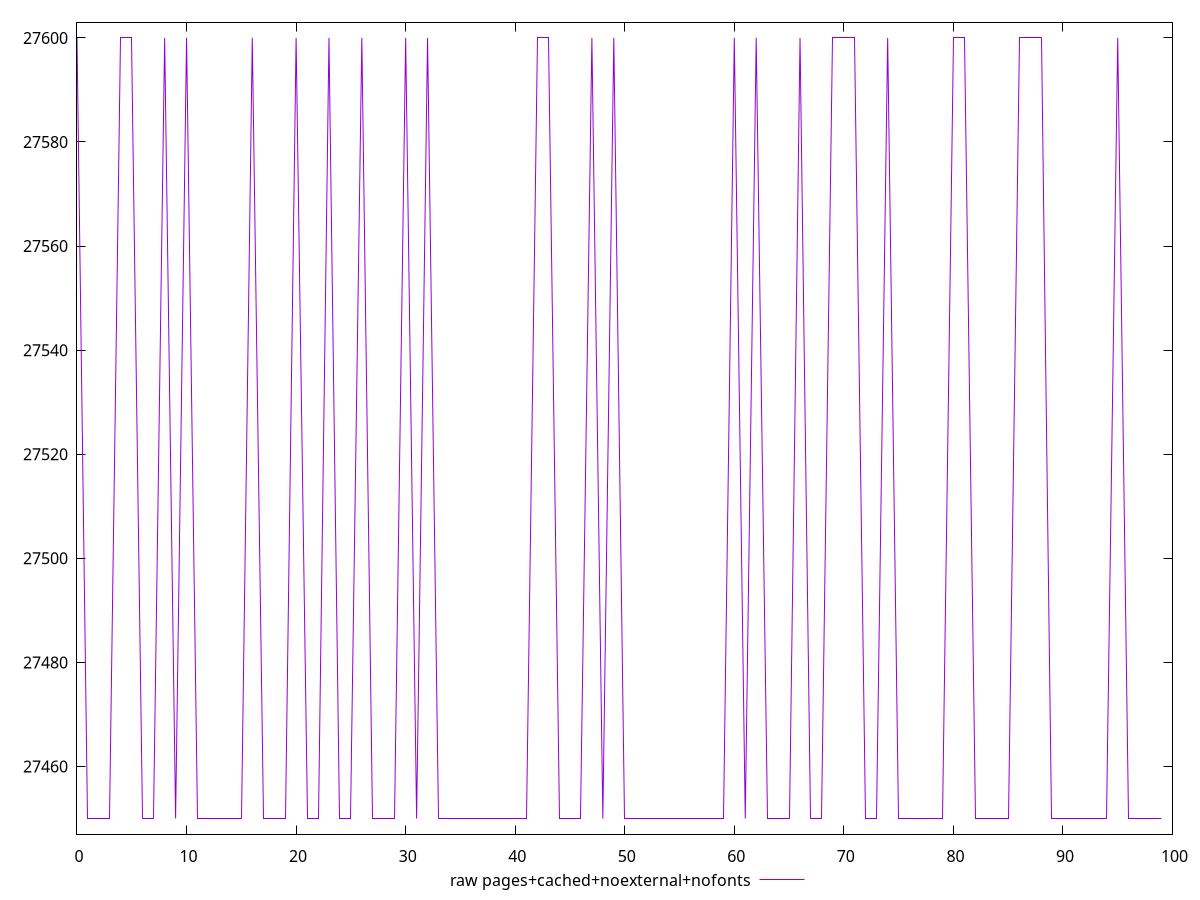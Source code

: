 $_rawPagesCachedNoexternalNofonts <<EOF
27600
27450
27450
27450
27600
27600
27450
27450
27600
27450
27600
27450
27450
27450
27450
27450
27600
27450
27450
27450
27600
27450
27450
27600
27450
27450
27600
27450
27450
27450
27600
27450
27600
27450
27450
27450
27450
27450
27450
27450
27450
27450
27600
27600
27450
27450
27450
27600
27450
27600
27450
27450
27450
27450
27450
27450
27450
27450
27450
27450
27600
27450
27600
27450
27450
27450
27600
27450
27450
27600
27600
27600
27450
27450
27600
27450
27450
27450
27450
27450
27600
27600
27450
27450
27450
27450
27600
27600
27600
27450
27450
27450
27450
27450
27450
27600
27450
27450
27450
27450
EOF
set key outside below
set terminal pngcairo
set output "report_00005_2020-11-02T22-26-11.212Z/uses-webp-images/pages+cached+noexternal+nofonts//raw.png"
set yrange [27447:27603]
plot $_rawPagesCachedNoexternalNofonts title "raw pages+cached+noexternal+nofonts" with line ,